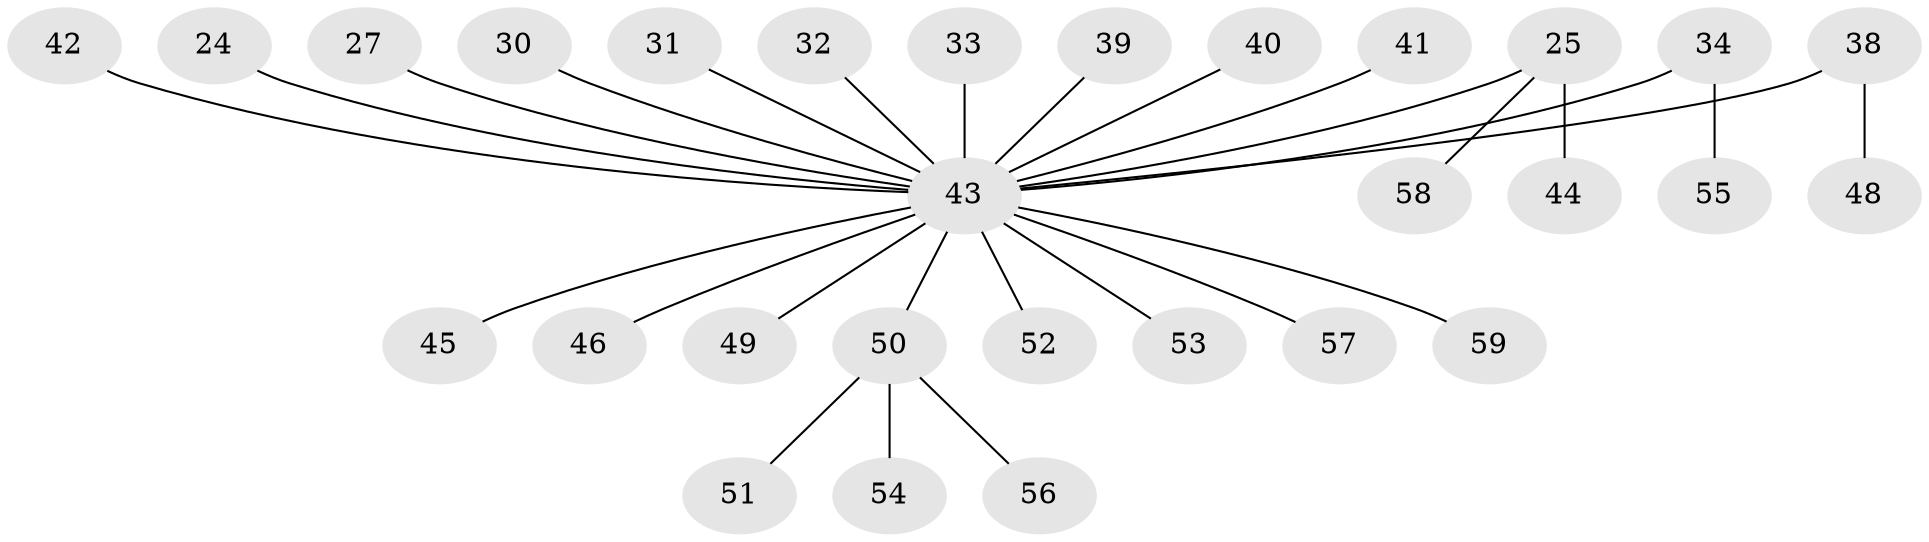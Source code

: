 // original degree distribution, {5: 0.03389830508474576, 2: 0.23728813559322035, 8: 0.01694915254237288, 3: 0.15254237288135594, 6: 0.03389830508474576, 1: 0.5254237288135594}
// Generated by graph-tools (version 1.1) at 2025/53/03/09/25 04:53:38]
// undirected, 29 vertices, 28 edges
graph export_dot {
graph [start="1"]
  node [color=gray90,style=filled];
  24;
  25 [super="+20"];
  27;
  30;
  31;
  32;
  33;
  34 [super="+28"];
  38;
  39;
  40;
  41;
  42;
  43 [super="+22+37+36+4+13+19"];
  44;
  45;
  46;
  48;
  49;
  50 [super="+17+35+11+47"];
  51;
  52;
  53;
  54;
  55;
  56;
  57 [super="+15"];
  58;
  59;
  24 -- 43;
  25 -- 58;
  25 -- 43;
  25 -- 44;
  27 -- 43;
  30 -- 43;
  31 -- 43;
  32 -- 43;
  33 -- 43;
  34 -- 55;
  34 -- 43;
  38 -- 48;
  38 -- 43;
  39 -- 43;
  40 -- 43;
  41 -- 43;
  42 -- 43;
  43 -- 59;
  43 -- 45;
  43 -- 46;
  43 -- 50;
  43 -- 52;
  43 -- 53;
  43 -- 49;
  43 -- 57;
  50 -- 54;
  50 -- 51;
  50 -- 56;
}
